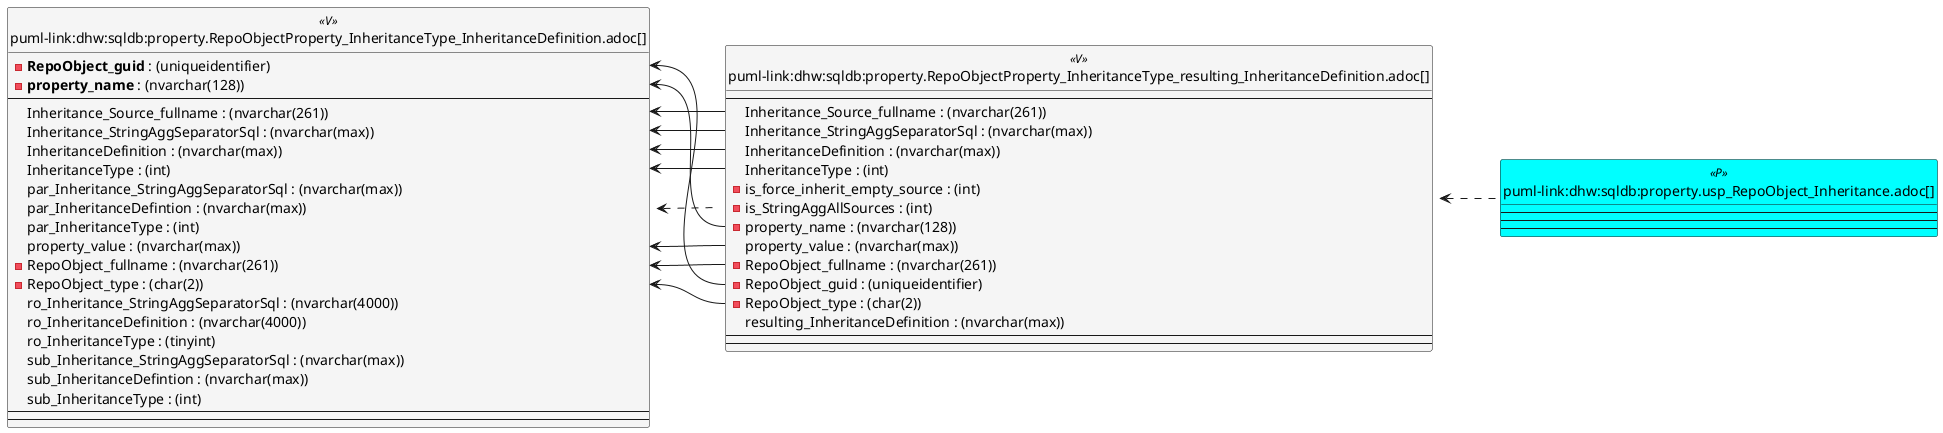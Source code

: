@startuml
left to right direction
'top to bottom direction
hide circle
'avoide "." issues:
set namespaceSeparator none


skinparam class {
  BackgroundColor White
  BackgroundColor<<FN>> Yellow
  BackgroundColor<<FS>> Yellow
  BackgroundColor<<FT>> LightGray
  BackgroundColor<<IF>> Yellow
  BackgroundColor<<IS>> Yellow
  BackgroundColor<<P>> Aqua
  BackgroundColor<<PC>> Aqua
  BackgroundColor<<SN>> Yellow
  BackgroundColor<<SO>> SlateBlue
  BackgroundColor<<TF>> LightGray
  BackgroundColor<<TR>> Tomato
  BackgroundColor<<U>> White
  BackgroundColor<<V>> WhiteSmoke
  BackgroundColor<<X>> Aqua
  BackgroundColor<<external>> AliceBlue
}


entity "puml-link:dhw:sqldb:property.RepoObjectProperty_InheritanceType_InheritanceDefinition.adoc[]" as property.RepoObjectProperty_InheritanceType_InheritanceDefinition << V >> {
  - **RepoObject_guid** : (uniqueidentifier)
  - **property_name** : (nvarchar(128))
  --
  Inheritance_Source_fullname : (nvarchar(261))
  Inheritance_StringAggSeparatorSql : (nvarchar(max))
  InheritanceDefinition : (nvarchar(max))
  InheritanceType : (int)
  par_Inheritance_StringAggSeparatorSql : (nvarchar(max))
  par_InheritanceDefintion : (nvarchar(max))
  par_InheritanceType : (int)
  property_value : (nvarchar(max))
  - RepoObject_fullname : (nvarchar(261))
  - RepoObject_type : (char(2))
  ro_Inheritance_StringAggSeparatorSql : (nvarchar(4000))
  ro_InheritanceDefinition : (nvarchar(4000))
  ro_InheritanceType : (tinyint)
  sub_Inheritance_StringAggSeparatorSql : (nvarchar(max))
  sub_InheritanceDefintion : (nvarchar(max))
  sub_InheritanceType : (int)
  --
  --
}

entity "puml-link:dhw:sqldb:property.RepoObjectProperty_InheritanceType_resulting_InheritanceDefinition.adoc[]" as property.RepoObjectProperty_InheritanceType_resulting_InheritanceDefinition << V >> {
  --
  Inheritance_Source_fullname : (nvarchar(261))
  Inheritance_StringAggSeparatorSql : (nvarchar(max))
  InheritanceDefinition : (nvarchar(max))
  InheritanceType : (int)
  - is_force_inherit_empty_source : (int)
  - is_StringAggAllSources : (int)
  - property_name : (nvarchar(128))
  property_value : (nvarchar(max))
  - RepoObject_fullname : (nvarchar(261))
  - RepoObject_guid : (uniqueidentifier)
  - RepoObject_type : (char(2))
  resulting_InheritanceDefinition : (nvarchar(max))
  --
  --
}

entity "puml-link:dhw:sqldb:property.usp_RepoObject_Inheritance.adoc[]" as property.usp_RepoObject_Inheritance << P >> {
  --
  --
  --
}

property.RepoObjectProperty_InheritanceType_InheritanceDefinition <.. property.RepoObjectProperty_InheritanceType_resulting_InheritanceDefinition
property.RepoObjectProperty_InheritanceType_resulting_InheritanceDefinition <.. property.usp_RepoObject_Inheritance
"property.RepoObjectProperty_InheritanceType_InheritanceDefinition::Inheritance_Source_fullname" <-- "property.RepoObjectProperty_InheritanceType_resulting_InheritanceDefinition::Inheritance_Source_fullname"
"property.RepoObjectProperty_InheritanceType_InheritanceDefinition::Inheritance_StringAggSeparatorSql" <-- "property.RepoObjectProperty_InheritanceType_resulting_InheritanceDefinition::Inheritance_StringAggSeparatorSql"
"property.RepoObjectProperty_InheritanceType_InheritanceDefinition::InheritanceDefinition" <-- "property.RepoObjectProperty_InheritanceType_resulting_InheritanceDefinition::InheritanceDefinition"
"property.RepoObjectProperty_InheritanceType_InheritanceDefinition::InheritanceType" <-- "property.RepoObjectProperty_InheritanceType_resulting_InheritanceDefinition::InheritanceType"
"property.RepoObjectProperty_InheritanceType_InheritanceDefinition::property_name" <-- "property.RepoObjectProperty_InheritanceType_resulting_InheritanceDefinition::property_name"
"property.RepoObjectProperty_InheritanceType_InheritanceDefinition::property_value" <-- "property.RepoObjectProperty_InheritanceType_resulting_InheritanceDefinition::property_value"
"property.RepoObjectProperty_InheritanceType_InheritanceDefinition::RepoObject_fullname" <-- "property.RepoObjectProperty_InheritanceType_resulting_InheritanceDefinition::RepoObject_fullname"
"property.RepoObjectProperty_InheritanceType_InheritanceDefinition::RepoObject_guid" <-- "property.RepoObjectProperty_InheritanceType_resulting_InheritanceDefinition::RepoObject_guid"
"property.RepoObjectProperty_InheritanceType_InheritanceDefinition::RepoObject_type" <-- "property.RepoObjectProperty_InheritanceType_resulting_InheritanceDefinition::RepoObject_type"
@enduml

